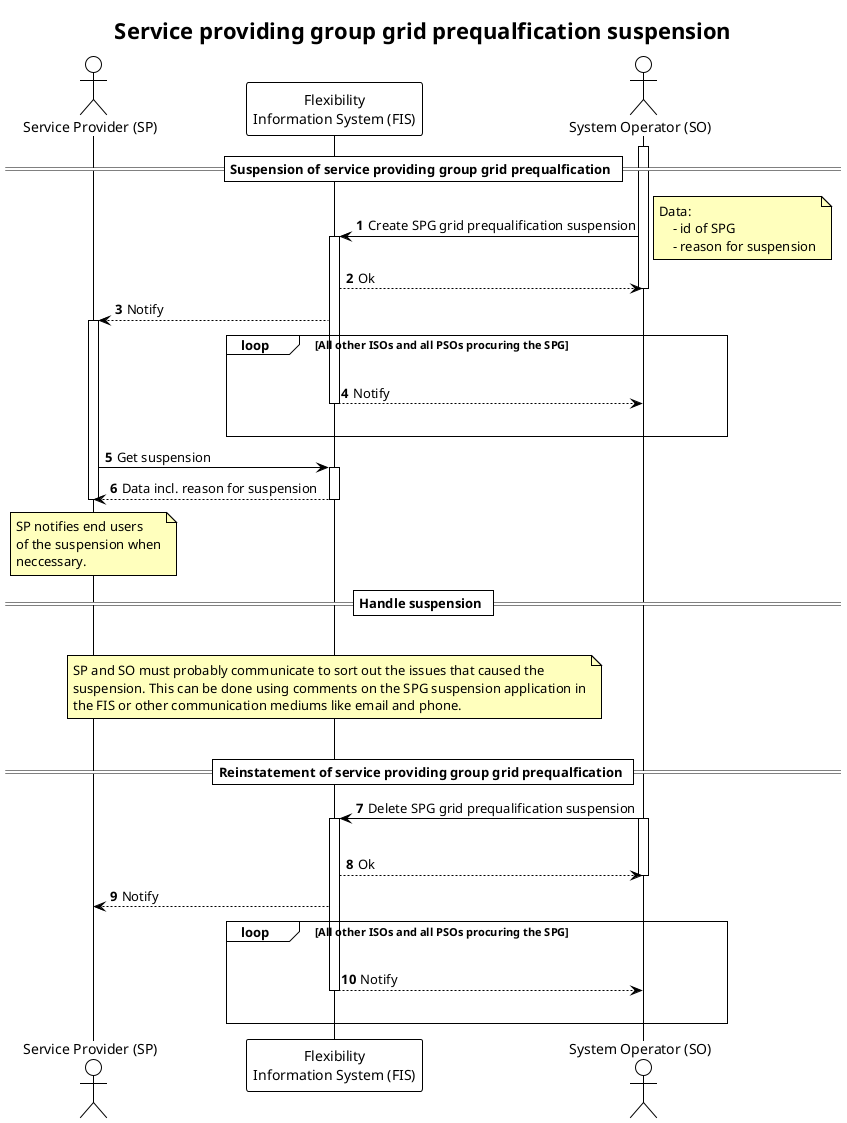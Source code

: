 @startuml service_providing_group_grid_prequalification_suspension

!theme plain

title Service providing group grid prequalfication suspension

autonumber
skinparam note {
    BackgroundColor #FFFFBD
}

actor "Service Provider (SP)" as SP
participant "Flexibility\nInformation System (FIS)" as FIS
actor "System Operator (SO)" as SO

== Suspension of service providing group grid prequalfication ==

activate SO
SO -> FIS: Create SPG grid prequalification suspension

note right
    Data:
        - id of SPG
        - reason for suspension
end note

activate FIS

FIS --> SO: Ok
deactivate SO
FIS --> SP: Notify
activate SP
loop All other ISOs and all PSOs procuring the SPG
    |||
    FIS --> SO: Notify
    deactivate FIS
    |||
end

SP -> FIS: Get suspension
activate FIS
FIS --> SP: Data incl. reason for suspension
deactivate FIS

note over SP
    SP notifies end users
    of the suspension when
    neccessary.
end note


== Handle suspension ==
|||
note over FIS
    SP and SO must probably communicate to sort out the issues that caused the
    suspension. This can be done using comments on the SPG suspension application in
    the FIS or other communication mediums like email and phone.
end note
|||
deactivate SP
== Reinstatement of service providing group grid prequalfication ==

SO -> FIS: Delete SPG grid prequalification suspension
activate SO
|||
activate FIS
FIS --> SO: Ok
deactivate SO
FIS --> SP: Notify

loop All other ISOs and all PSOs procuring the SPG
    |||
    FIS --> SO: Notify
    deactivate FIS
    |||
end